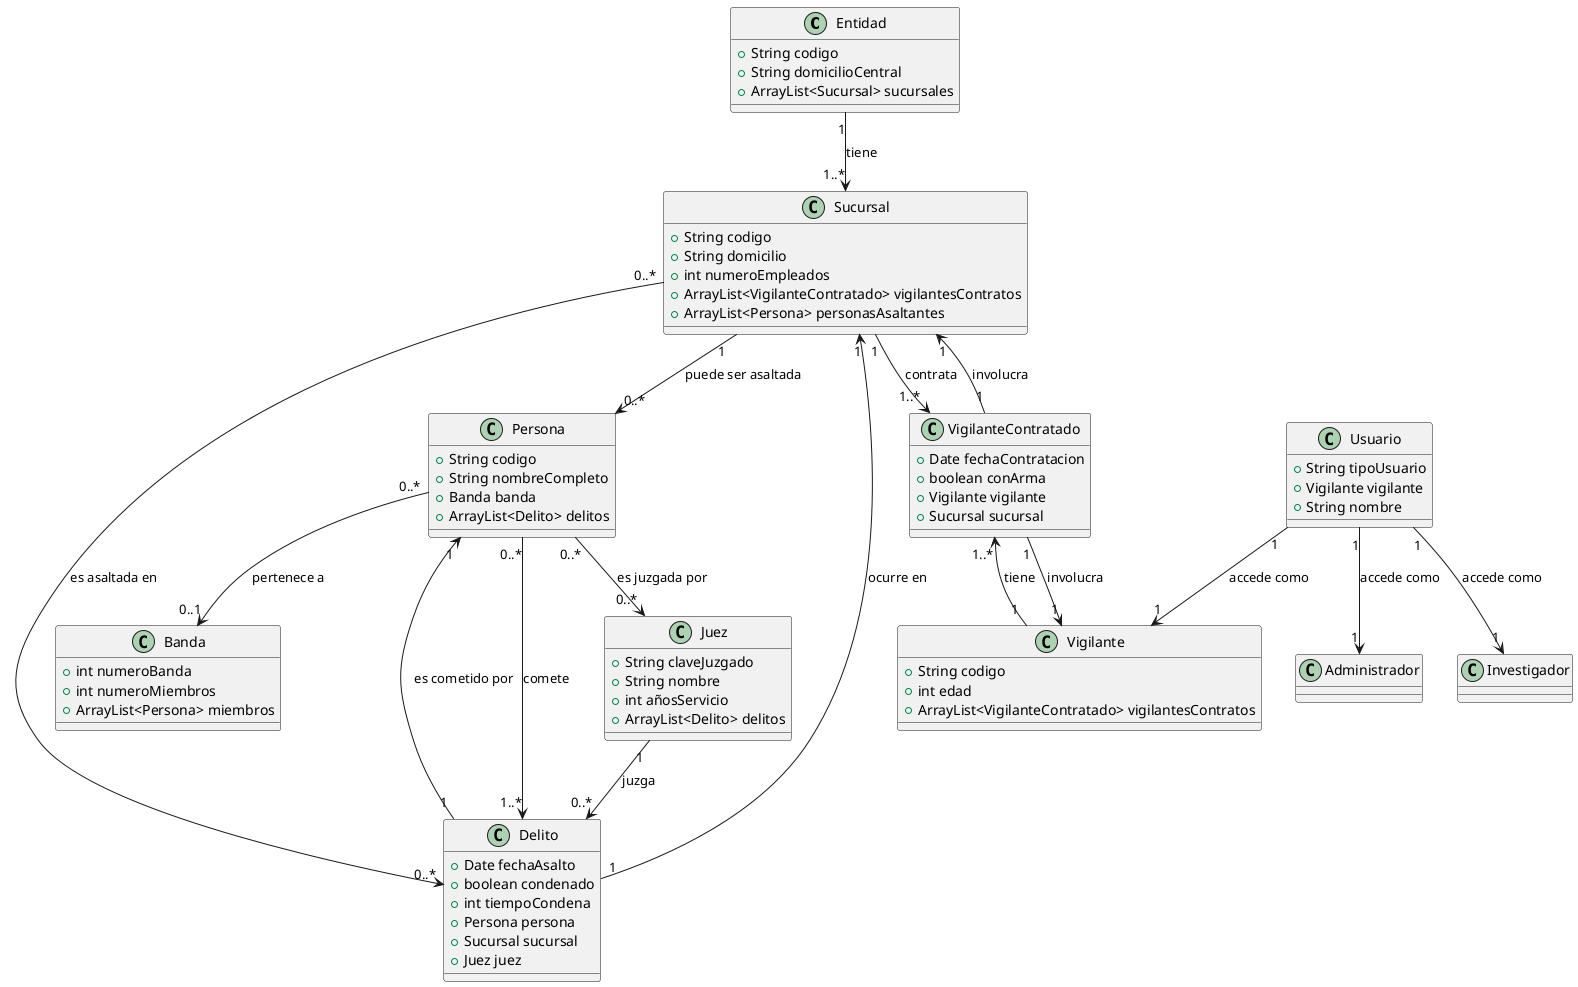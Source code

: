 @startuml
class Entidad {
        +String codigo
        +String domicilioCentral
        +ArrayList<Sucursal> sucursales
    }
    class Sucursal {
        +String codigo
        +String domicilio
        +int numeroEmpleados
        +ArrayList<VigilanteContratado> vigilantesContratos
        +ArrayList<Persona> personasAsaltantes
    }
    class Vigilante {
        +String codigo
        +int edad
        +ArrayList<VigilanteContratado> vigilantesContratos
    }
    class Persona {
        +String codigo
        +String nombreCompleto
        +Banda banda
        +ArrayList<Delito> delitos
    }
    class Banda {
        +int numeroBanda
        +int numeroMiembros
        +ArrayList<Persona> miembros
    }
    class Juez {
        +String claveJuzgado
        +String nombre
        +int añosServicio
        +ArrayList<Delito> delitos
    }
    class Delito {
        +Date fechaAsalto
        +boolean condenado
        +int tiempoCondena
        +Persona persona
        +Sucursal sucursal
        +Juez juez
    }
    class VigilanteContratado {
        +Date fechaContratacion
        +boolean conArma
        +Vigilante vigilante
        +Sucursal sucursal
    }
    class Usuario {
        +String tipoUsuario
        +Vigilante vigilante
        +String nombre
    }


Entidad "1" --> "1..*" Sucursal : tiene
Sucursal "1" --> "1..*" VigilanteContratado : contrata
Sucursal "1" --> "0..*" Persona : puede ser asaltada
Vigilante "1" --> "1..*" VigilanteContratado : tiene
Persona "0..*" --> "0..1" Banda : pertenece a
Persona "0..*" --> "1..*" Delito : comete
Sucursal "0..*" --> "0..*" Delito : es asaltada en
Juez "1" --> "0..*" Delito : juzga
Persona "0..*" --> "0..*" Juez : es juzgada por
Delito "1" --> "1" Persona : es cometido por
Delito "1" --> "1" Sucursal : ocurre en
VigilanteContratado "1" --> "1" Vigilante : involucra
VigilanteContratado "1" --> "1" Sucursal : involucra
Usuario "1" --> "1" Vigilante : accede como
Usuario "1" --> "1" Investigador : accede como
Usuario "1" --> "1" Administrador : accede como
@enduml